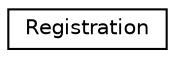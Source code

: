 digraph "Gráfico de Hierarquia de Classes"
{
  edge [fontname="Helvetica",fontsize="10",labelfontname="Helvetica",labelfontsize="10"];
  node [fontname="Helvetica",fontsize="10",shape=record];
  rankdir="LR";
  Node1 [label="Registration",height=0.2,width=0.4,color="black", fillcolor="white", style="filled",URL="$classRegistration.html"];
}
